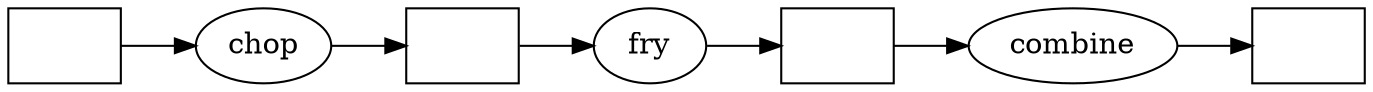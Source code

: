digraph g {
  rankdir=LR;
  raw_meat [image="images/raw-meat-thumb.png", label="", shape=box];
  chopped_meat [image="images/chopped-meat-thumb.png", label="", shape=box];
  frying_meat [image="images/frying-meat-thumb.png", label="", shape=box];
  ragout [image="images/ragout-thumb.png", label="", shape=box];
  raw_meat -> chop -> chopped_meat -> fry -> frying_meat -> combine -> ragout;
}
